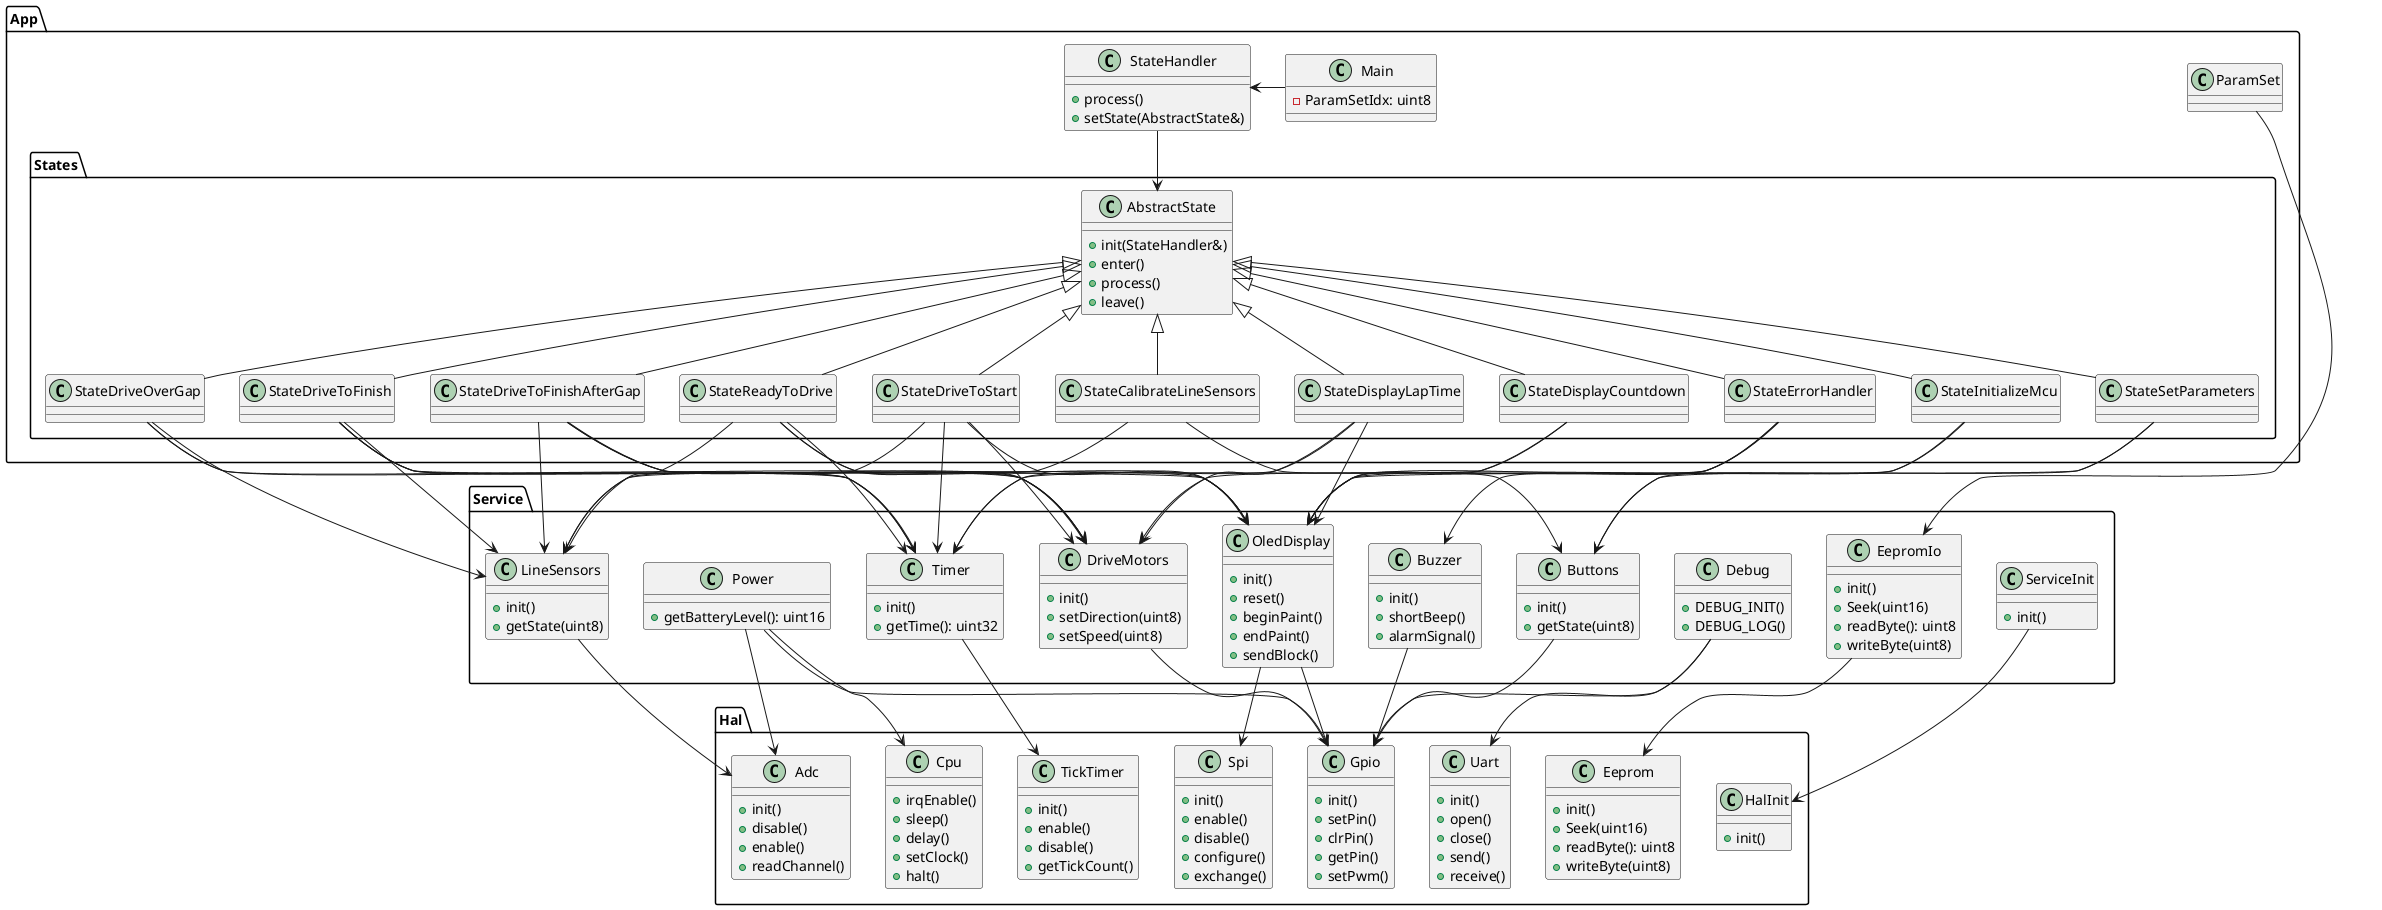@startuml

' REQ-1: If the button state is toggled, the LED shall toggle its state.

package App {
    class Main {
        -ParamSetIdx: uint8
    }

    class ParamSet

    class StateHandler {
        +process()
        +setState(AbstractState&)
    }

    package States {
    class AbstractState {
        +init(StateHandler&)
        +enter()
        +process()
        +leave()
    }

    StateHandler --> AbstractState

    AbstractState <|-- StateInitializeMcu
    AbstractState <|-- StateCalibrateLineSensors
    AbstractState <|-- StateReadyToDrive
    AbstractState <|-- StateDriveToStart
    AbstractState <|-- StateDriveToFinish
    AbstractState <|-- StateDriveToFinishAfterGap
    AbstractState <|-- StateDriveOverGap
    AbstractState <|-- StateDisplayCountdown
    AbstractState <|-- StateDisplayLapTime
    AbstractState <|-- StateErrorHandler
    AbstractState <|-- StateSetParameters
    
    }
    /'note top of AbstractState
        This is a struct
    end note'/

    Main -left-> StateHandler
}

package Service {
    class ServiceInit {
        +init()
    }

    class OledDisplay {
        +init()
        +reset()
        +beginPaint()
        +endPaint()
        +sendBlock()
    }

    class Buttons {
        +init()
        +getState(uint8)
    }

    class Debug {
        +DEBUG_INIT()
        +DEBUG_LOG()
    }

    class EepromIo {
        +init()
        +Seek(uint16)
        +readByte(): uint8
        +writeByte(uint8)
    }

    class LineSensors {
        +init()
        +getState(uint8)
    }

    class DriveMotors {
        +init()
        +setDirection(uint8)
        +setSpeed(uint8)
    }

    class Buzzer {
        +init()
        +shortBeep()
        +alarmSignal()
    }

    class Power {
        +getBatteryLevel(): uint16
    }

    class Timer {
        +init()
        +getTime(): uint32
    }
}

ParamSet -down-> EepromIo

StateInitializeMcu -down-> Buttons
StateInitializeMcu -down-> OledDisplay

StateCalibrateLineSensors -down-> Buttons
StateCalibrateLineSensors -down-> LineSensors

StateReadyToDrive -down-> DriveMotors
StateReadyToDrive -down-> LineSensors
StateReadyToDrive -down-> OledDisplay
StateReadyToDrive -down-> Timer

StateDriveToStart -down-> DriveMotors
StateDriveToStart -down-> LineSensors
StateDriveToStart -down-> OledDisplay
StateDriveToStart -down-> Timer

StateDriveToFinish -down-> DriveMotors
StateDriveToFinish -down-> LineSensors
StateDriveToFinish -down-> OledDisplay
StateDriveToFinish -down-> Timer

StateDriveToFinishAfterGap -down-> DriveMotors
StateDriveToFinishAfterGap -down-> LineSensors
StateDriveToFinishAfterGap -down-> OledDisplay
StateDriveToFinishAfterGap -down-> Timer

StateDriveOverGap -down-> DriveMotors
StateDriveOverGap -down-> LineSensors
StateDriveOverGap -down-> Timer

StateDisplayCountdown -down-> OledDisplay
StateDisplayCountdown -down-> Timer

StateDisplayLapTime -down-> DriveMotors
StateDisplayLapTime -down-> OledDisplay
StateDisplayLapTime -down-> Timer

StateErrorHandler -down-> Buzzer
StateErrorHandler -down-> DriveMotors
StateErrorHandler -down-> OledDisplay

StateSetParameters -down-> Buttons
StateSetParameters -down-> OledDisplay




package Hal {
    class HalInit {
        +init()
    }

    class TickTimer {
        +init()
        +enable()
        +disable()
        +getTickCount()
    }

    class Spi {
        +init()
        +enable()
        +disable()
        +configure()
        +exchange()
    }

    class Adc {
        +init()
        +disable()
        +enable()
        +readChannel()
    }

    class Cpu {
        +irqEnable()
        +sleep()
        +delay()
        +setClock()
        +halt()
    }

    class Eeprom {
        +init()
        +Seek(uint16)
        +readByte(): uint8
        +writeByte(uint8)
    }

    class Gpio {
        +init()
        +setPin()
        +clrPin()
        +getPin()
        +setPwm()
    }

    class Uart {
        +init()
        +open()
        +close()
        +send()
        +receive()
    }

}

ServiceInit -down-> HalInit

OledDisplay -down-> Spi
OledDisplay -down-> Gpio

Power -down-> Adc
Power -down-> Cpu
Power -down-> Gpio

Buttons -down-> Gpio

Debug -down-> Gpio
Debug -down-> Uart

Timer -down-> TickTimer

EepromIo -down-> Eeprom

LineSensors -down-> Adc

DriveMotors -down-> Gpio

Buzzer -down-> Gpio

@enduml
